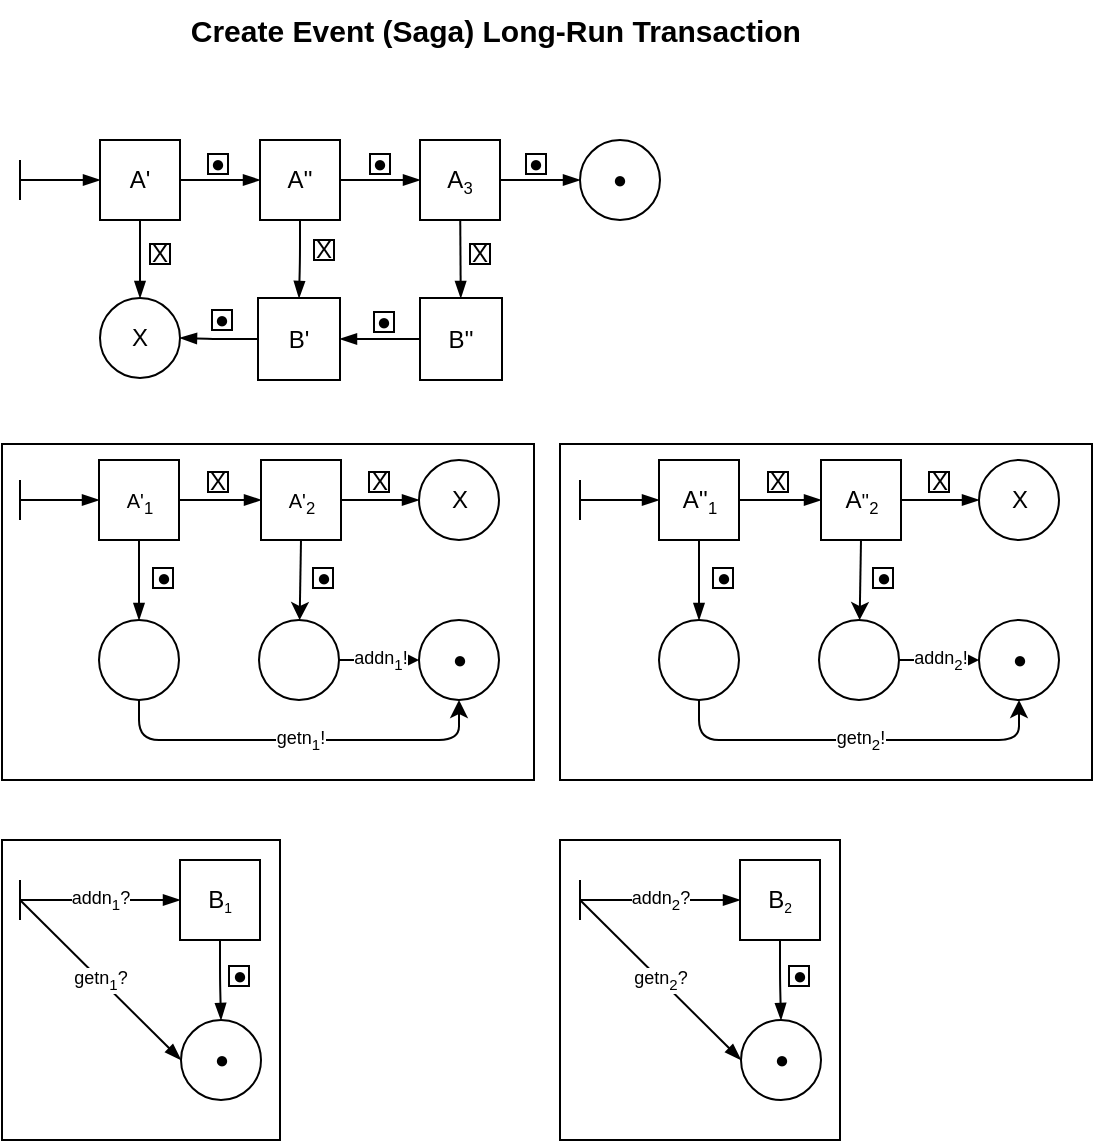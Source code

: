 <mxfile version="18.0.6" type="device"><diagram id="79UWGYdbHBRMhPzQiz5g" name="LRT Automata"><mxGraphModel dx="920" dy="952" grid="1" gridSize="10" guides="1" tooltips="1" connect="1" arrows="1" fold="1" page="1" pageScale="1" pageWidth="1169" pageHeight="827" math="0" shadow="0"><root><mxCell id="0"/><mxCell id="1" parent="0"/><mxCell id="WHNOzma3UWovvLDVg6dH-52" value="" style="edgeStyle=orthogonalEdgeStyle;rounded=1;orthogonalLoop=1;jettySize=auto;html=1;endArrow=blockThin;endFill=1;" parent="1" source="WHNOzma3UWovvLDVg6dH-1" target="WHNOzma3UWovvLDVg6dH-51" edge="1"><mxGeometry relative="1" as="geometry"/></mxCell><mxCell id="WHNOzma3UWovvLDVg6dH-1" value="A'" style="whiteSpace=wrap;html=1;aspect=fixed;" parent="1" vertex="1"><mxGeometry x="160" y="80" width="40" height="40" as="geometry"/></mxCell><mxCell id="WHNOzma3UWovvLDVg6dH-54" value="" style="edgeStyle=orthogonalEdgeStyle;rounded=1;orthogonalLoop=1;jettySize=auto;html=1;endArrow=blockThin;endFill=1;entryX=0.5;entryY=0;entryDx=0;entryDy=0;" parent="1" source="WHNOzma3UWovvLDVg6dH-4" target="WHNOzma3UWovvLDVg6dH-18" edge="1"><mxGeometry relative="1" as="geometry"/></mxCell><mxCell id="WHNOzma3UWovvLDVg6dH-4" value="A''" style="whiteSpace=wrap;html=1;aspect=fixed;" parent="1" vertex="1"><mxGeometry x="240" y="80" width="40" height="40" as="geometry"/></mxCell><mxCell id="WHNOzma3UWovvLDVg6dH-6" value="" style="endArrow=blockThin;html=1;rounded=0;endFill=1;exitX=1;exitY=0.5;exitDx=0;exitDy=0;entryX=0;entryY=0.5;entryDx=0;entryDy=0;" parent="1" source="WHNOzma3UWovvLDVg6dH-1" target="WHNOzma3UWovvLDVg6dH-4" edge="1"><mxGeometry width="50" height="50" relative="1" as="geometry"><mxPoint x="140" y="100" as="sourcePoint"/><mxPoint x="250" y="200" as="targetPoint"/></mxGeometry></mxCell><mxCell id="WHNOzma3UWovvLDVg6dH-8" value="●" style="whiteSpace=wrap;html=1;aspect=fixed;" parent="1" vertex="1"><mxGeometry x="373" y="87" width="10" height="10" as="geometry"/></mxCell><mxCell id="WHNOzma3UWovvLDVg6dH-9" value="●" style="whiteSpace=wrap;html=1;aspect=fixed;" parent="1" vertex="1"><mxGeometry x="214" y="87" width="10" height="10" as="geometry"/></mxCell><mxCell id="WHNOzma3UWovvLDVg6dH-10" value="A&lt;span style=&quot;font-size: 10px;&quot;&gt;&lt;sub&gt;3&lt;/sub&gt;&lt;/span&gt;" style="whiteSpace=wrap;html=1;aspect=fixed;" parent="1" vertex="1"><mxGeometry x="320" y="80" width="40" height="40" as="geometry"/></mxCell><mxCell id="WHNOzma3UWovvLDVg6dH-11" value="" style="endArrow=blockThin;html=1;rounded=0;endFill=1;exitX=1;exitY=0.5;exitDx=0;exitDy=0;" parent="1" source="WHNOzma3UWovvLDVg6dH-4" target="WHNOzma3UWovvLDVg6dH-10" edge="1"><mxGeometry width="50" height="50" relative="1" as="geometry"><mxPoint x="140" y="100" as="sourcePoint"/><mxPoint x="250" y="200" as="targetPoint"/></mxGeometry></mxCell><mxCell id="WHNOzma3UWovvLDVg6dH-12" value="●" style="whiteSpace=wrap;html=1;aspect=fixed;" parent="1" vertex="1"><mxGeometry x="295" y="87" width="10" height="10" as="geometry"/></mxCell><mxCell id="WHNOzma3UWovvLDVg6dH-13" value="&lt;span style=&quot;&quot;&gt;●&lt;/span&gt;" style="ellipse;whiteSpace=wrap;html=1;aspect=fixed;" parent="1" vertex="1"><mxGeometry x="400" y="80" width="40" height="40" as="geometry"/></mxCell><mxCell id="WHNOzma3UWovvLDVg6dH-14" value="" style="endArrow=blockThin;html=1;rounded=0;endFill=1;" parent="1" edge="1"><mxGeometry width="50" height="50" relative="1" as="geometry"><mxPoint x="360" y="100" as="sourcePoint"/><mxPoint x="400" y="100" as="targetPoint"/></mxGeometry></mxCell><mxCell id="WHNOzma3UWovvLDVg6dH-15" value="B''" style="whiteSpace=wrap;html=1;aspect=fixed;" parent="1" vertex="1"><mxGeometry x="320" y="159" width="41" height="41" as="geometry"/></mxCell><mxCell id="WHNOzma3UWovvLDVg6dH-16" value="" style="endArrow=blockThin;html=1;rounded=0;endFill=1;" parent="1" source="WHNOzma3UWovvLDVg6dH-10" target="WHNOzma3UWovvLDVg6dH-15" edge="1"><mxGeometry width="50" height="50" relative="1" as="geometry"><mxPoint x="360" y="100" as="sourcePoint"/><mxPoint x="250" y="200" as="targetPoint"/></mxGeometry></mxCell><mxCell id="WHNOzma3UWovvLDVg6dH-17" value="X" style="whiteSpace=wrap;html=1;aspect=fixed;" parent="1" vertex="1"><mxGeometry x="345" y="132" width="10" height="10" as="geometry"/></mxCell><mxCell id="WHNOzma3UWovvLDVg6dH-56" value="" style="edgeStyle=orthogonalEdgeStyle;rounded=1;orthogonalLoop=1;jettySize=auto;html=1;endArrow=blockThin;endFill=1;entryX=1;entryY=0.5;entryDx=0;entryDy=0;" parent="1" source="WHNOzma3UWovvLDVg6dH-18" target="WHNOzma3UWovvLDVg6dH-51" edge="1"><mxGeometry relative="1" as="geometry"/></mxCell><mxCell id="WHNOzma3UWovvLDVg6dH-18" value="B'" style="whiteSpace=wrap;html=1;aspect=fixed;" parent="1" vertex="1"><mxGeometry x="239" y="159" width="41" height="41" as="geometry"/></mxCell><mxCell id="WHNOzma3UWovvLDVg6dH-19" value="" style="endArrow=blockThin;html=1;rounded=0;endFill=1;entryX=1;entryY=0.5;entryDx=0;entryDy=0;exitX=0;exitY=0.5;exitDx=0;exitDy=0;" parent="1" source="WHNOzma3UWovvLDVg6dH-15" target="WHNOzma3UWovvLDVg6dH-18" edge="1"><mxGeometry width="50" height="50" relative="1" as="geometry"><mxPoint x="360" y="100" as="sourcePoint"/><mxPoint x="250" y="200" as="targetPoint"/></mxGeometry></mxCell><mxCell id="WHNOzma3UWovvLDVg6dH-20" value="●" style="whiteSpace=wrap;html=1;aspect=fixed;" parent="1" vertex="1"><mxGeometry x="297" y="166" width="10" height="10" as="geometry"/></mxCell><mxCell id="WHNOzma3UWovvLDVg6dH-2" value="" style="endArrow=blockThin;html=1;rounded=0;entryX=0;entryY=0.5;entryDx=0;entryDy=0;endFill=1;" parent="1" target="WHNOzma3UWovvLDVg6dH-1" edge="1"><mxGeometry width="50" height="50" relative="1" as="geometry"><mxPoint x="120" y="100" as="sourcePoint"/><mxPoint x="150" y="120" as="targetPoint"/></mxGeometry></mxCell><mxCell id="WHNOzma3UWovvLDVg6dH-3" value="" style="endArrow=none;html=1;rounded=0;" parent="1" edge="1"><mxGeometry width="50" height="50" relative="1" as="geometry"><mxPoint x="120" y="110" as="sourcePoint"/><mxPoint x="120" y="90" as="targetPoint"/></mxGeometry></mxCell><mxCell id="WHNOzma3UWovvLDVg6dH-51" value="X" style="ellipse;whiteSpace=wrap;html=1;aspect=fixed;" parent="1" vertex="1"><mxGeometry x="160" y="159" width="40" height="40" as="geometry"/></mxCell><mxCell id="WHNOzma3UWovvLDVg6dH-53" value="X" style="whiteSpace=wrap;html=1;aspect=fixed;" parent="1" vertex="1"><mxGeometry x="185" y="132" width="10" height="10" as="geometry"/></mxCell><mxCell id="WHNOzma3UWovvLDVg6dH-55" value="X" style="whiteSpace=wrap;html=1;aspect=fixed;" parent="1" vertex="1"><mxGeometry x="267" y="130" width="10" height="10" as="geometry"/></mxCell><mxCell id="WHNOzma3UWovvLDVg6dH-57" value="●" style="whiteSpace=wrap;html=1;aspect=fixed;" parent="1" vertex="1"><mxGeometry x="216" y="165" width="10" height="10" as="geometry"/></mxCell><mxCell id="WHNOzma3UWovvLDVg6dH-66" value="" style="group" parent="1" vertex="1" connectable="0"><mxGeometry x="120" y="440" width="80" height="120" as="geometry"/></mxCell><mxCell id="WHNOzma3UWovvLDVg6dH-59" value="addn&lt;sub&gt;1&lt;/sub&gt;?" style="endArrow=blockThin;html=1;rounded=0;endFill=1;fontSize=9;" parent="WHNOzma3UWovvLDVg6dH-66" target="WHNOzma3UWovvLDVg6dH-58" edge="1"><mxGeometry width="50" height="50" relative="1" as="geometry"><mxPoint y="20" as="sourcePoint"/><mxPoint x="40" y="20" as="targetPoint"/></mxGeometry></mxCell><mxCell id="WHNOzma3UWovvLDVg6dH-60" value="" style="endArrow=none;html=1;rounded=0;" parent="WHNOzma3UWovvLDVg6dH-66" edge="1"><mxGeometry width="50" height="50" relative="1" as="geometry"><mxPoint y="30" as="sourcePoint"/><mxPoint y="10" as="targetPoint"/></mxGeometry></mxCell><mxCell id="WHNOzma3UWovvLDVg6dH-65" value="getn&lt;sub&gt;1&lt;/sub&gt;?" style="endArrow=blockThin;html=1;rounded=0;endFill=1;entryX=0;entryY=0.5;entryDx=0;entryDy=0;fontSize=9;" parent="WHNOzma3UWovvLDVg6dH-66" target="WHNOzma3UWovvLDVg6dH-61" edge="1"><mxGeometry width="50" height="50" relative="1" as="geometry"><mxPoint y="20" as="sourcePoint"/><mxPoint x="20" y="-100" as="targetPoint"/></mxGeometry></mxCell><mxCell id="WHNOzma3UWovvLDVg6dH-67" value="" style="group" parent="1" vertex="1" connectable="0"><mxGeometry x="120" y="240" width="257" height="180" as="geometry"/></mxCell><mxCell id="L6-BmtZvnSGzKssLbiNX-1" value="" style="rounded=0;whiteSpace=wrap;html=1;fillColor=none;" vertex="1" parent="WHNOzma3UWovvLDVg6dH-67"><mxGeometry x="-9" y="-8" width="266" height="168" as="geometry"/></mxCell><mxCell id="WHNOzma3UWovvLDVg6dH-21" value="&lt;span style=&quot;font-size: 10px;&quot;&gt;A'&lt;/span&gt;&lt;span style=&quot;font-size: 10px;&quot;&gt;&lt;sub&gt;1&lt;/sub&gt;&lt;/span&gt;" style="whiteSpace=wrap;html=1;aspect=fixed;" parent="WHNOzma3UWovvLDVg6dH-67" vertex="1"><mxGeometry x="39.5" width="40" height="40" as="geometry"/></mxCell><mxCell id="WHNOzma3UWovvLDVg6dH-22" value="&lt;span style=&quot;font-size: 10px;&quot;&gt;A'&lt;/span&gt;&lt;span style=&quot;font-size: 10px;&quot;&gt;&lt;sub&gt;2&lt;/sub&gt;&lt;/span&gt;" style="whiteSpace=wrap;html=1;aspect=fixed;" parent="WHNOzma3UWovvLDVg6dH-67" vertex="1"><mxGeometry x="120.5" width="40" height="40" as="geometry"/></mxCell><mxCell id="WHNOzma3UWovvLDVg6dH-31" value="X" style="ellipse;whiteSpace=wrap;html=1;aspect=fixed;" parent="WHNOzma3UWovvLDVg6dH-67" vertex="1"><mxGeometry x="199.5" width="40" height="40" as="geometry"/></mxCell><mxCell id="WHNOzma3UWovvLDVg6dH-32" value="" style="endArrow=blockThin;html=1;rounded=0;entryX=0;entryY=0.5;entryDx=0;entryDy=0;endFill=1;exitX=1;exitY=0.5;exitDx=0;exitDy=0;" parent="WHNOzma3UWovvLDVg6dH-67" source="WHNOzma3UWovvLDVg6dH-21" target="WHNOzma3UWovvLDVg6dH-22" edge="1"><mxGeometry width="50" height="50" relative="1" as="geometry"><mxPoint x="109.5" y="60" as="sourcePoint"/><mxPoint x="39.5" y="20" as="targetPoint"/></mxGeometry></mxCell><mxCell id="WHNOzma3UWovvLDVg6dH-33" value="X" style="whiteSpace=wrap;html=1;aspect=fixed;" parent="WHNOzma3UWovvLDVg6dH-67" vertex="1"><mxGeometry x="94" y="6" width="10" height="10" as="geometry"/></mxCell><mxCell id="WHNOzma3UWovvLDVg6dH-34" value="●" style="ellipse;whiteSpace=wrap;html=1;aspect=fixed;" parent="WHNOzma3UWovvLDVg6dH-67" vertex="1"><mxGeometry x="199.5" y="80" width="40" height="40" as="geometry"/></mxCell><mxCell id="WHNOzma3UWovvLDVg6dH-35" value="" style="endArrow=blockThin;html=1;rounded=0;entryX=0.5;entryY=0;entryDx=0;entryDy=0;endFill=1;" parent="WHNOzma3UWovvLDVg6dH-67" target="WHNOzma3UWovvLDVg6dH-40" edge="1"><mxGeometry width="50" height="50" relative="1" as="geometry"><mxPoint x="59.5" y="40" as="sourcePoint"/><mxPoint x="39.5" y="20" as="targetPoint"/></mxGeometry></mxCell><mxCell id="WHNOzma3UWovvLDVg6dH-36" value="●" style="whiteSpace=wrap;html=1;aspect=fixed;" parent="WHNOzma3UWovvLDVg6dH-67" vertex="1"><mxGeometry x="66.5" y="54" width="10" height="10" as="geometry"/></mxCell><mxCell id="WHNOzma3UWovvLDVg6dH-39" value="X" style="whiteSpace=wrap;html=1;aspect=fixed;" parent="WHNOzma3UWovvLDVg6dH-67" vertex="1"><mxGeometry x="174.5" y="6" width="10" height="10" as="geometry"/></mxCell><mxCell id="WHNOzma3UWovvLDVg6dH-40" value="" style="ellipse;whiteSpace=wrap;html=1;aspect=fixed;" parent="WHNOzma3UWovvLDVg6dH-67" vertex="1"><mxGeometry x="39.5" y="80" width="40" height="40" as="geometry"/></mxCell><mxCell id="WHNOzma3UWovvLDVg6dH-41" value="" style="endArrow=blockThin;html=1;rounded=0;entryX=0;entryY=0.5;entryDx=0;entryDy=0;endFill=1;exitX=1;exitY=0.5;exitDx=0;exitDy=0;" parent="WHNOzma3UWovvLDVg6dH-67" source="WHNOzma3UWovvLDVg6dH-22" target="WHNOzma3UWovvLDVg6dH-31" edge="1"><mxGeometry width="50" height="50" relative="1" as="geometry"><mxPoint x="109.5" y="60" as="sourcePoint"/><mxPoint x="39.5" y="20" as="targetPoint"/></mxGeometry></mxCell><mxCell id="WHNOzma3UWovvLDVg6dH-42" value="●" style="whiteSpace=wrap;html=1;aspect=fixed;" parent="WHNOzma3UWovvLDVg6dH-67" vertex="1"><mxGeometry x="146.5" y="54" width="10" height="10" as="geometry"/></mxCell><mxCell id="WHNOzma3UWovvLDVg6dH-43" value="addn&lt;sub&gt;1&lt;/sub&gt;!" style="endArrow=classic;html=1;rounded=0;exitX=1;exitY=0.5;exitDx=0;exitDy=0;entryX=0;entryY=0.5;entryDx=0;entryDy=0;startArrow=none;fontSize=9;" parent="WHNOzma3UWovvLDVg6dH-67" source="WHNOzma3UWovvLDVg6dH-37" target="WHNOzma3UWovvLDVg6dH-34" edge="1"><mxGeometry width="50" height="50" relative="1" as="geometry"><mxPoint x="179.5" y="80" as="sourcePoint"/><mxPoint x="229.5" y="30" as="targetPoint"/></mxGeometry></mxCell><mxCell id="WHNOzma3UWovvLDVg6dH-45" value="" style="endArrow=blockThin;html=1;rounded=0;endFill=1;" parent="WHNOzma3UWovvLDVg6dH-67" target="WHNOzma3UWovvLDVg6dH-21" edge="1"><mxGeometry width="50" height="50" relative="1" as="geometry"><mxPoint y="20" as="sourcePoint"/><mxPoint x="40" y="20" as="targetPoint"/></mxGeometry></mxCell><mxCell id="WHNOzma3UWovvLDVg6dH-46" value="" style="endArrow=none;html=1;rounded=0;" parent="WHNOzma3UWovvLDVg6dH-67" edge="1"><mxGeometry width="50" height="50" relative="1" as="geometry"><mxPoint y="30" as="sourcePoint"/><mxPoint y="10.0" as="targetPoint"/></mxGeometry></mxCell><mxCell id="WHNOzma3UWovvLDVg6dH-37" value="" style="ellipse;whiteSpace=wrap;html=1;aspect=fixed;" parent="WHNOzma3UWovvLDVg6dH-67" vertex="1"><mxGeometry x="119.5" y="80" width="40" height="40" as="geometry"/></mxCell><mxCell id="WHNOzma3UWovvLDVg6dH-49" value="" style="endArrow=classic;html=1;rounded=0;startArrow=none;exitX=0.5;exitY=1;exitDx=0;exitDy=0;" parent="WHNOzma3UWovvLDVg6dH-67" source="WHNOzma3UWovvLDVg6dH-22" target="WHNOzma3UWovvLDVg6dH-37" edge="1"><mxGeometry width="50" height="50" relative="1" as="geometry"><mxPoint x="149.5" y="60" as="sourcePoint"/><mxPoint x="229.5" y="30" as="targetPoint"/></mxGeometry></mxCell><mxCell id="WHNOzma3UWovvLDVg6dH-50" value="getn&lt;sub&gt;1&lt;/sub&gt;!" style="endArrow=classic;html=1;rounded=1;exitX=0.5;exitY=1;exitDx=0;exitDy=0;entryX=0.5;entryY=1;entryDx=0;entryDy=0;startArrow=none;fontSize=9;" parent="WHNOzma3UWovvLDVg6dH-67" source="WHNOzma3UWovvLDVg6dH-40" target="WHNOzma3UWovvLDVg6dH-34" edge="1"><mxGeometry width="50" height="50" relative="1" as="geometry"><mxPoint x="179.5" y="80" as="sourcePoint"/><mxPoint x="229.5" y="30" as="targetPoint"/><Array as="points"><mxPoint x="59.5" y="140"/><mxPoint x="139.5" y="140"/><mxPoint x="219.5" y="140"/></Array></mxGeometry></mxCell><mxCell id="WHNOzma3UWovvLDVg6dH-68" value="" style="group" parent="1" vertex="1" connectable="0"><mxGeometry x="400" y="240" width="239.5" height="140" as="geometry"/></mxCell><mxCell id="WHNOzma3UWovvLDVg6dH-69" value="A''&lt;span style=&quot;font-size: 10px;&quot;&gt;&lt;sub&gt;1&lt;/sub&gt;&lt;/span&gt;" style="whiteSpace=wrap;html=1;aspect=fixed;" parent="WHNOzma3UWovvLDVg6dH-68" vertex="1"><mxGeometry x="39.5" width="40" height="40" as="geometry"/></mxCell><mxCell id="WHNOzma3UWovvLDVg6dH-70" value="A&lt;span style=&quot;font-size: 10px;&quot;&gt;''&lt;sub&gt;2&lt;/sub&gt;&lt;/span&gt;" style="whiteSpace=wrap;html=1;aspect=fixed;" parent="WHNOzma3UWovvLDVg6dH-68" vertex="1"><mxGeometry x="120.5" width="40" height="40" as="geometry"/></mxCell><mxCell id="WHNOzma3UWovvLDVg6dH-71" value="X" style="ellipse;whiteSpace=wrap;html=1;aspect=fixed;" parent="WHNOzma3UWovvLDVg6dH-68" vertex="1"><mxGeometry x="199.5" width="40" height="40" as="geometry"/></mxCell><mxCell id="WHNOzma3UWovvLDVg6dH-72" value="" style="endArrow=blockThin;html=1;rounded=0;entryX=0;entryY=0.5;entryDx=0;entryDy=0;endFill=1;exitX=1;exitY=0.5;exitDx=0;exitDy=0;" parent="WHNOzma3UWovvLDVg6dH-68" source="WHNOzma3UWovvLDVg6dH-69" target="WHNOzma3UWovvLDVg6dH-70" edge="1"><mxGeometry width="50" height="50" relative="1" as="geometry"><mxPoint x="109.5" y="60" as="sourcePoint"/><mxPoint x="39.5" y="20" as="targetPoint"/></mxGeometry></mxCell><mxCell id="WHNOzma3UWovvLDVg6dH-73" value="X" style="whiteSpace=wrap;html=1;aspect=fixed;" parent="WHNOzma3UWovvLDVg6dH-68" vertex="1"><mxGeometry x="94" y="6" width="10" height="10" as="geometry"/></mxCell><mxCell id="WHNOzma3UWovvLDVg6dH-74" value="●" style="ellipse;whiteSpace=wrap;html=1;aspect=fixed;" parent="WHNOzma3UWovvLDVg6dH-68" vertex="1"><mxGeometry x="199.5" y="80" width="40" height="40" as="geometry"/></mxCell><mxCell id="WHNOzma3UWovvLDVg6dH-75" value="" style="endArrow=blockThin;html=1;rounded=0;entryX=0.5;entryY=0;entryDx=0;entryDy=0;endFill=1;" parent="WHNOzma3UWovvLDVg6dH-68" target="WHNOzma3UWovvLDVg6dH-78" edge="1"><mxGeometry width="50" height="50" relative="1" as="geometry"><mxPoint x="59.5" y="40" as="sourcePoint"/><mxPoint x="39.5" y="20" as="targetPoint"/></mxGeometry></mxCell><mxCell id="WHNOzma3UWovvLDVg6dH-76" value="●" style="whiteSpace=wrap;html=1;aspect=fixed;" parent="WHNOzma3UWovvLDVg6dH-68" vertex="1"><mxGeometry x="66.5" y="54" width="10" height="10" as="geometry"/></mxCell><mxCell id="WHNOzma3UWovvLDVg6dH-77" value="X" style="whiteSpace=wrap;html=1;aspect=fixed;" parent="WHNOzma3UWovvLDVg6dH-68" vertex="1"><mxGeometry x="174.5" y="6" width="10" height="10" as="geometry"/></mxCell><mxCell id="WHNOzma3UWovvLDVg6dH-78" value="" style="ellipse;whiteSpace=wrap;html=1;aspect=fixed;" parent="WHNOzma3UWovvLDVg6dH-68" vertex="1"><mxGeometry x="39.5" y="80" width="40" height="40" as="geometry"/></mxCell><mxCell id="WHNOzma3UWovvLDVg6dH-79" value="" style="endArrow=blockThin;html=1;rounded=0;entryX=0;entryY=0.5;entryDx=0;entryDy=0;endFill=1;exitX=1;exitY=0.5;exitDx=0;exitDy=0;" parent="WHNOzma3UWovvLDVg6dH-68" source="WHNOzma3UWovvLDVg6dH-70" target="WHNOzma3UWovvLDVg6dH-71" edge="1"><mxGeometry width="50" height="50" relative="1" as="geometry"><mxPoint x="109.5" y="60" as="sourcePoint"/><mxPoint x="39.5" y="20" as="targetPoint"/></mxGeometry></mxCell><mxCell id="WHNOzma3UWovvLDVg6dH-80" value="●" style="whiteSpace=wrap;html=1;aspect=fixed;" parent="WHNOzma3UWovvLDVg6dH-68" vertex="1"><mxGeometry x="146.5" y="54" width="10" height="10" as="geometry"/></mxCell><mxCell id="WHNOzma3UWovvLDVg6dH-81" value="addn&lt;sub&gt;2&lt;/sub&gt;!" style="endArrow=classic;html=1;rounded=0;exitX=1;exitY=0.5;exitDx=0;exitDy=0;entryX=0;entryY=0.5;entryDx=0;entryDy=0;startArrow=none;fontSize=9;" parent="WHNOzma3UWovvLDVg6dH-68" source="WHNOzma3UWovvLDVg6dH-84" target="WHNOzma3UWovvLDVg6dH-74" edge="1"><mxGeometry width="50" height="50" relative="1" as="geometry"><mxPoint x="179.5" y="80" as="sourcePoint"/><mxPoint x="229.5" y="30" as="targetPoint"/></mxGeometry></mxCell><mxCell id="WHNOzma3UWovvLDVg6dH-82" value="" style="endArrow=blockThin;html=1;rounded=0;endFill=1;" parent="WHNOzma3UWovvLDVg6dH-68" target="WHNOzma3UWovvLDVg6dH-69" edge="1"><mxGeometry width="50" height="50" relative="1" as="geometry"><mxPoint y="20" as="sourcePoint"/><mxPoint x="40" y="20" as="targetPoint"/></mxGeometry></mxCell><mxCell id="WHNOzma3UWovvLDVg6dH-83" value="" style="endArrow=none;html=1;rounded=0;" parent="WHNOzma3UWovvLDVg6dH-68" edge="1"><mxGeometry width="50" height="50" relative="1" as="geometry"><mxPoint y="30" as="sourcePoint"/><mxPoint y="10.0" as="targetPoint"/></mxGeometry></mxCell><mxCell id="WHNOzma3UWovvLDVg6dH-84" value="" style="ellipse;whiteSpace=wrap;html=1;aspect=fixed;" parent="WHNOzma3UWovvLDVg6dH-68" vertex="1"><mxGeometry x="119.5" y="80" width="40" height="40" as="geometry"/></mxCell><mxCell id="WHNOzma3UWovvLDVg6dH-85" value="" style="endArrow=classic;html=1;rounded=0;startArrow=none;exitX=0.5;exitY=1;exitDx=0;exitDy=0;" parent="WHNOzma3UWovvLDVg6dH-68" source="WHNOzma3UWovvLDVg6dH-70" target="WHNOzma3UWovvLDVg6dH-84" edge="1"><mxGeometry width="50" height="50" relative="1" as="geometry"><mxPoint x="149.5" y="60" as="sourcePoint"/><mxPoint x="229.5" y="30" as="targetPoint"/></mxGeometry></mxCell><mxCell id="WHNOzma3UWovvLDVg6dH-86" value="getn&lt;sub&gt;2&lt;/sub&gt;!" style="endArrow=classic;html=1;rounded=1;exitX=0.5;exitY=1;exitDx=0;exitDy=0;entryX=0.5;entryY=1;entryDx=0;entryDy=0;startArrow=none;fontSize=9;" parent="WHNOzma3UWovvLDVg6dH-68" source="WHNOzma3UWovvLDVg6dH-78" target="WHNOzma3UWovvLDVg6dH-74" edge="1"><mxGeometry width="50" height="50" relative="1" as="geometry"><mxPoint x="179.5" y="80" as="sourcePoint"/><mxPoint x="229.5" y="30" as="targetPoint"/><Array as="points"><mxPoint x="59.5" y="140"/><mxPoint x="139.5" y="140"/><mxPoint x="219.5" y="140"/></Array></mxGeometry></mxCell><mxCell id="WHNOzma3UWovvLDVg6dH-89" value="" style="group" parent="1" vertex="1" connectable="0"><mxGeometry x="400" y="440" width="80" height="120" as="geometry"/></mxCell><mxCell id="WHNOzma3UWovvLDVg6dH-91" value="addn&lt;sub&gt;2&lt;/sub&gt;?" style="endArrow=blockThin;html=1;rounded=0;endFill=1;fontSize=9;" parent="WHNOzma3UWovvLDVg6dH-89" target="WHNOzma3UWovvLDVg6dH-90" edge="1"><mxGeometry width="50" height="50" relative="1" as="geometry"><mxPoint y="20" as="sourcePoint"/><mxPoint x="40" y="20" as="targetPoint"/></mxGeometry></mxCell><mxCell id="WHNOzma3UWovvLDVg6dH-92" value="" style="endArrow=none;html=1;rounded=0;" parent="WHNOzma3UWovvLDVg6dH-89" edge="1"><mxGeometry width="50" height="50" relative="1" as="geometry"><mxPoint y="30" as="sourcePoint"/><mxPoint y="10" as="targetPoint"/></mxGeometry></mxCell><mxCell id="WHNOzma3UWovvLDVg6dH-96" value="getn&lt;sub&gt;2&lt;/sub&gt;?" style="endArrow=blockThin;html=1;rounded=0;endFill=1;entryX=0;entryY=0.5;entryDx=0;entryDy=0;fontSize=9;" parent="WHNOzma3UWovvLDVg6dH-89" target="WHNOzma3UWovvLDVg6dH-93" edge="1"><mxGeometry width="50" height="50" relative="1" as="geometry"><mxPoint y="20" as="sourcePoint"/><mxPoint x="20" y="-100" as="targetPoint"/></mxGeometry></mxCell><mxCell id="WHNOzma3UWovvLDVg6dH-97" value="Create Event (Saga) Long-Run Transaction&amp;nbsp;" style="text;html=1;strokeColor=none;fillColor=none;align=center;verticalAlign=middle;whiteSpace=wrap;rounded=0;fontSize=15;fontStyle=1" parent="1" vertex="1"><mxGeometry x="120" y="10" width="480" height="30" as="geometry"/></mxCell><mxCell id="WHNOzma3UWovvLDVg6dH-58" value="B&lt;span style=&quot;font-size: 8.333px;&quot;&gt;&lt;sub&gt;1&lt;/sub&gt;&lt;/span&gt;" style="whiteSpace=wrap;html=1;aspect=fixed;" parent="1" vertex="1"><mxGeometry x="200" y="440" width="40" height="40" as="geometry"/></mxCell><mxCell id="WHNOzma3UWovvLDVg6dH-61" value="●" style="ellipse;whiteSpace=wrap;html=1;aspect=fixed;" parent="1" vertex="1"><mxGeometry x="200.5" y="520" width="40" height="40" as="geometry"/></mxCell><mxCell id="WHNOzma3UWovvLDVg6dH-62" value="" style="edgeStyle=orthogonalEdgeStyle;rounded=1;orthogonalLoop=1;jettySize=auto;html=1;fontSize=9;endArrow=blockThin;endFill=1;" parent="1" source="WHNOzma3UWovvLDVg6dH-58" target="WHNOzma3UWovvLDVg6dH-61" edge="1"><mxGeometry relative="1" as="geometry"/></mxCell><mxCell id="WHNOzma3UWovvLDVg6dH-63" value="●" style="whiteSpace=wrap;html=1;aspect=fixed;" parent="1" vertex="1"><mxGeometry x="224.5" y="493" width="10" height="10" as="geometry"/></mxCell><mxCell id="WHNOzma3UWovvLDVg6dH-90" value="B&lt;span style=&quot;font-size: 8.333px;&quot;&gt;&lt;sub&gt;2&lt;/sub&gt;&lt;/span&gt;" style="whiteSpace=wrap;html=1;aspect=fixed;" parent="1" vertex="1"><mxGeometry x="480" y="440" width="40" height="40" as="geometry"/></mxCell><mxCell id="WHNOzma3UWovvLDVg6dH-93" value="●" style="ellipse;whiteSpace=wrap;html=1;aspect=fixed;" parent="1" vertex="1"><mxGeometry x="480.5" y="520" width="40" height="40" as="geometry"/></mxCell><mxCell id="WHNOzma3UWovvLDVg6dH-94" value="" style="edgeStyle=orthogonalEdgeStyle;rounded=1;orthogonalLoop=1;jettySize=auto;html=1;fontSize=9;endArrow=blockThin;endFill=1;" parent="1" source="WHNOzma3UWovvLDVg6dH-90" target="WHNOzma3UWovvLDVg6dH-93" edge="1"><mxGeometry relative="1" as="geometry"/></mxCell><mxCell id="WHNOzma3UWovvLDVg6dH-95" value="●" style="whiteSpace=wrap;html=1;aspect=fixed;" parent="1" vertex="1"><mxGeometry x="504.5" y="493" width="10" height="10" as="geometry"/></mxCell><mxCell id="L6-BmtZvnSGzKssLbiNX-2" value="" style="rounded=0;whiteSpace=wrap;html=1;fillColor=none;" vertex="1" parent="1"><mxGeometry x="390" y="232" width="266" height="168" as="geometry"/></mxCell><mxCell id="L6-BmtZvnSGzKssLbiNX-3" value="" style="rounded=0;whiteSpace=wrap;html=1;fillColor=none;" vertex="1" parent="1"><mxGeometry x="111" y="430" width="139" height="150" as="geometry"/></mxCell><mxCell id="L6-BmtZvnSGzKssLbiNX-4" value="" style="rounded=0;whiteSpace=wrap;html=1;fillColor=none;" vertex="1" parent="1"><mxGeometry x="390" y="430" width="140" height="150" as="geometry"/></mxCell></root></mxGraphModel></diagram></mxfile>